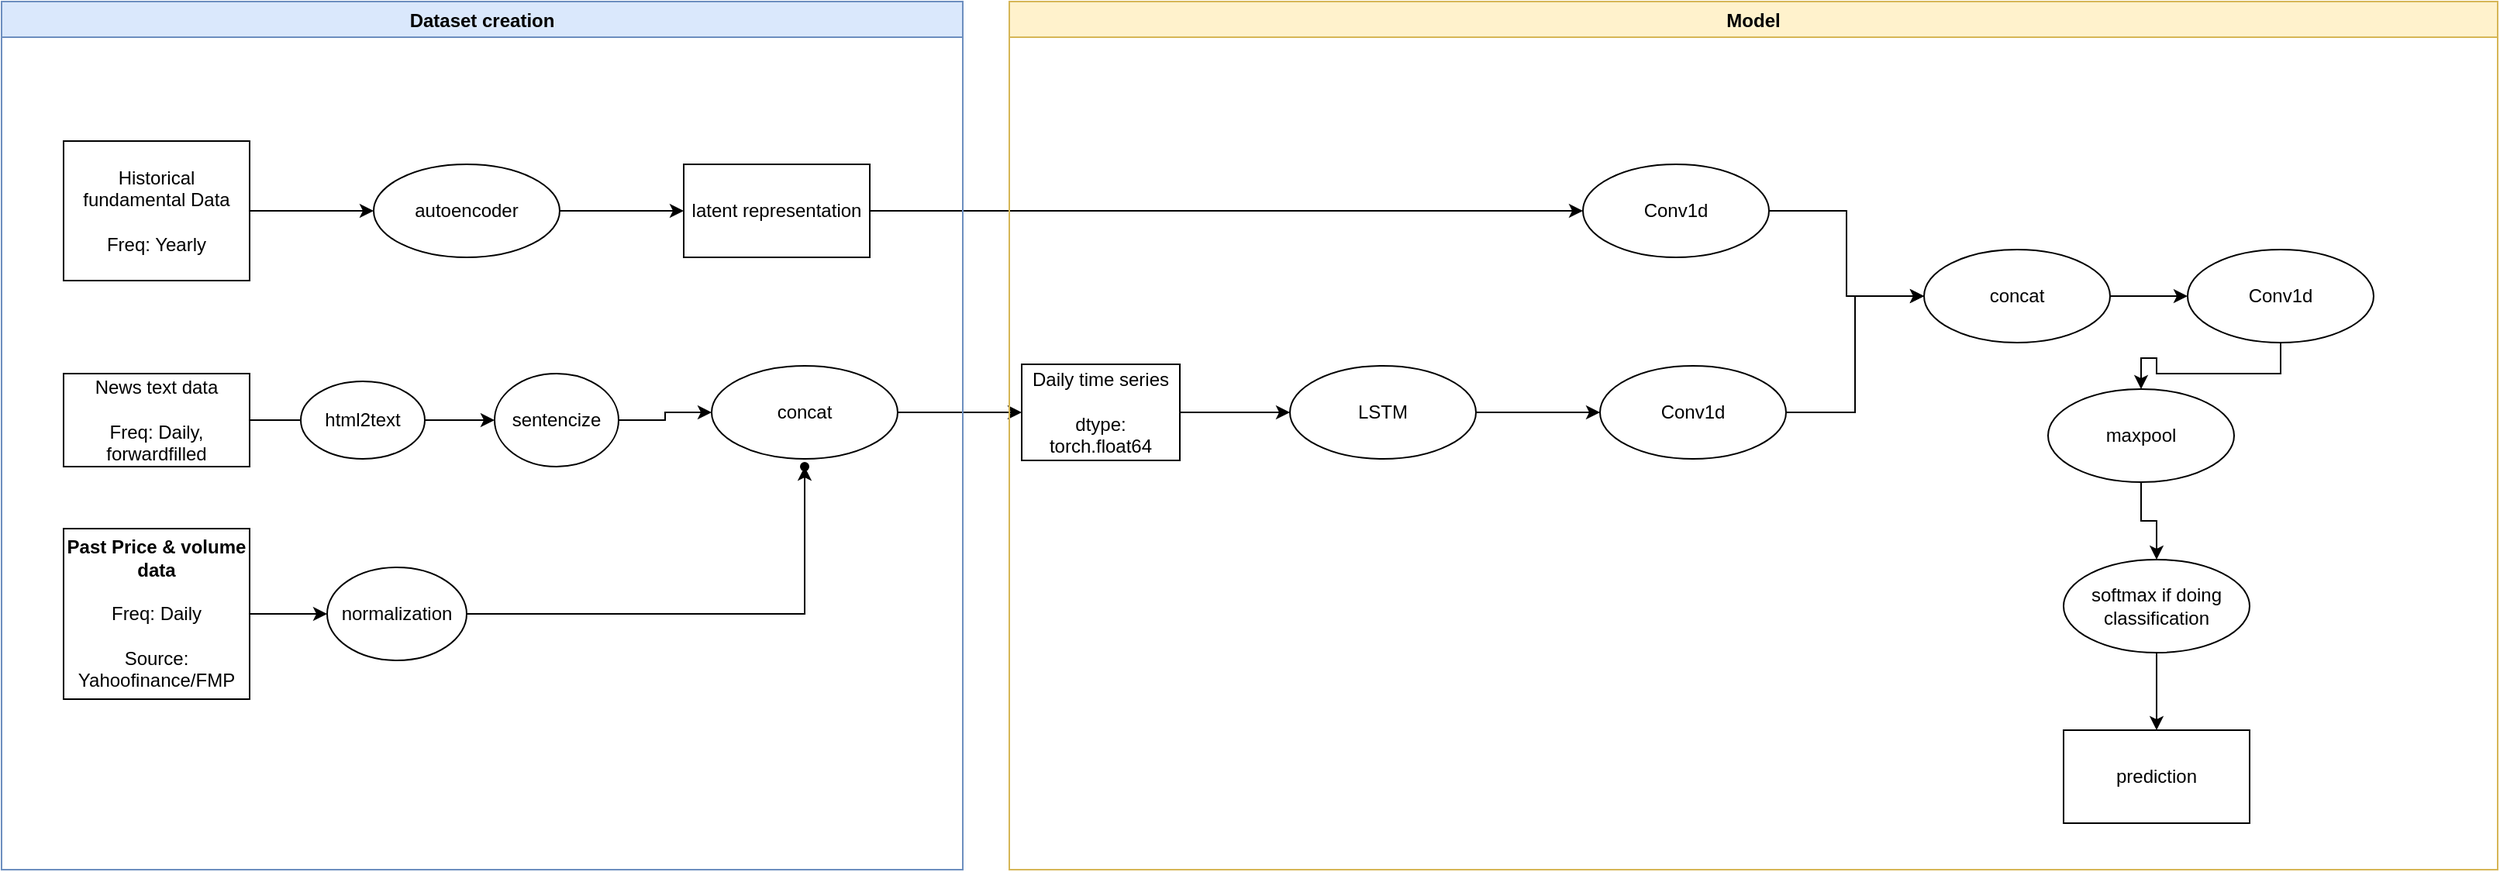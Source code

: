 <mxfile version="20.0.3" type="github">
  <diagram id="FNAxTN_3iXklGNbiLeHc" name="Page-1">
    <mxGraphModel dx="1324" dy="769" grid="1" gridSize="10" guides="1" tooltips="1" connect="1" arrows="1" fold="1" page="1" pageScale="1" pageWidth="850" pageHeight="1100" math="0" shadow="0">
      <root>
        <mxCell id="0" />
        <mxCell id="1" parent="0" />
        <mxCell id="85didcNxIVd2ZYdAyxNC-13" value="" style="edgeStyle=orthogonalEdgeStyle;rounded=0;orthogonalLoop=1;jettySize=auto;html=1;" edge="1" parent="1" source="85didcNxIVd2ZYdAyxNC-1" target="85didcNxIVd2ZYdAyxNC-12">
          <mxGeometry relative="1" as="geometry" />
        </mxCell>
        <mxCell id="85didcNxIVd2ZYdAyxNC-1" value="&lt;b&gt;Past Price &amp;amp; volume data&lt;br&gt;&lt;/b&gt;&lt;br&gt;Freq: Daily&lt;br&gt;&lt;br&gt;Source: Yahoofinance/FMP" style="rounded=0;whiteSpace=wrap;html=1;" vertex="1" parent="1">
          <mxGeometry x="70" y="440" width="120" height="110" as="geometry" />
        </mxCell>
        <mxCell id="85didcNxIVd2ZYdAyxNC-24" value="" style="edgeStyle=orthogonalEdgeStyle;rounded=0;orthogonalLoop=1;jettySize=auto;html=1;" edge="1" parent="1" source="85didcNxIVd2ZYdAyxNC-2" target="85didcNxIVd2ZYdAyxNC-23">
          <mxGeometry relative="1" as="geometry" />
        </mxCell>
        <mxCell id="85didcNxIVd2ZYdAyxNC-2" value="Historical fundamental Data&lt;br&gt;&lt;br&gt;Freq: Yearly" style="rounded=0;whiteSpace=wrap;html=1;" vertex="1" parent="1">
          <mxGeometry x="70" y="190" width="120" height="90" as="geometry" />
        </mxCell>
        <mxCell id="85didcNxIVd2ZYdAyxNC-5" value="" style="edgeStyle=orthogonalEdgeStyle;rounded=0;orthogonalLoop=1;jettySize=auto;html=1;" edge="1" parent="1" source="85didcNxIVd2ZYdAyxNC-3">
          <mxGeometry relative="1" as="geometry">
            <mxPoint x="270" y="370" as="targetPoint" />
          </mxGeometry>
        </mxCell>
        <mxCell id="85didcNxIVd2ZYdAyxNC-3" value="News text data&lt;br&gt;&lt;br&gt;Freq: Daily, forwardfilled" style="rounded=0;whiteSpace=wrap;html=1;" vertex="1" parent="1">
          <mxGeometry x="70" y="340" width="120" height="60" as="geometry" />
        </mxCell>
        <mxCell id="85didcNxIVd2ZYdAyxNC-9" value="" style="edgeStyle=orthogonalEdgeStyle;rounded=0;orthogonalLoop=1;jettySize=auto;html=1;" edge="1" parent="1" source="85didcNxIVd2ZYdAyxNC-6" target="85didcNxIVd2ZYdAyxNC-8">
          <mxGeometry relative="1" as="geometry" />
        </mxCell>
        <mxCell id="85didcNxIVd2ZYdAyxNC-6" value="html2text" style="ellipse;whiteSpace=wrap;html=1;rounded=0;" vertex="1" parent="1">
          <mxGeometry x="223" y="345" width="80" height="50" as="geometry" />
        </mxCell>
        <mxCell id="85didcNxIVd2ZYdAyxNC-18" value="" style="edgeStyle=orthogonalEdgeStyle;rounded=0;orthogonalLoop=1;jettySize=auto;html=1;" edge="1" parent="1" source="85didcNxIVd2ZYdAyxNC-8" target="85didcNxIVd2ZYdAyxNC-17">
          <mxGeometry relative="1" as="geometry" />
        </mxCell>
        <mxCell id="85didcNxIVd2ZYdAyxNC-8" value="sentencize" style="ellipse;whiteSpace=wrap;html=1;rounded=0;" vertex="1" parent="1">
          <mxGeometry x="348" y="340" width="80" height="60" as="geometry" />
        </mxCell>
        <mxCell id="85didcNxIVd2ZYdAyxNC-15" value="" style="edgeStyle=orthogonalEdgeStyle;rounded=0;orthogonalLoop=1;jettySize=auto;html=1;" edge="1" parent="1" source="85didcNxIVd2ZYdAyxNC-12" target="85didcNxIVd2ZYdAyxNC-14">
          <mxGeometry relative="1" as="geometry" />
        </mxCell>
        <mxCell id="85didcNxIVd2ZYdAyxNC-12" value="normalization" style="ellipse;whiteSpace=wrap;html=1;rounded=0;" vertex="1" parent="1">
          <mxGeometry x="240" y="465" width="90" height="60" as="geometry" />
        </mxCell>
        <mxCell id="85didcNxIVd2ZYdAyxNC-14" value="" style="shape=waypoint;sketch=0;size=6;pointerEvents=1;points=[];fillColor=default;resizable=0;rotatable=0;perimeter=centerPerimeter;snapToPoint=1;rounded=0;" vertex="1" parent="1">
          <mxGeometry x="528" y="380" width="40" height="40" as="geometry" />
        </mxCell>
        <mxCell id="85didcNxIVd2ZYdAyxNC-22" value="" style="edgeStyle=orthogonalEdgeStyle;rounded=0;orthogonalLoop=1;jettySize=auto;html=1;" edge="1" parent="1" source="85didcNxIVd2ZYdAyxNC-17" target="85didcNxIVd2ZYdAyxNC-21">
          <mxGeometry relative="1" as="geometry" />
        </mxCell>
        <mxCell id="85didcNxIVd2ZYdAyxNC-17" value="concat" style="ellipse;whiteSpace=wrap;html=1;rounded=0;" vertex="1" parent="1">
          <mxGeometry x="488" y="335" width="120" height="60" as="geometry" />
        </mxCell>
        <mxCell id="85didcNxIVd2ZYdAyxNC-30" value="" style="edgeStyle=orthogonalEdgeStyle;rounded=0;orthogonalLoop=1;jettySize=auto;html=1;" edge="1" parent="1" source="85didcNxIVd2ZYdAyxNC-21" target="85didcNxIVd2ZYdAyxNC-29">
          <mxGeometry relative="1" as="geometry" />
        </mxCell>
        <mxCell id="85didcNxIVd2ZYdAyxNC-21" value="Daily time series&lt;br&gt;&lt;br&gt;dtype: torch.float64" style="whiteSpace=wrap;html=1;rounded=0;" vertex="1" parent="1">
          <mxGeometry x="688" y="334" width="102" height="62" as="geometry" />
        </mxCell>
        <mxCell id="85didcNxIVd2ZYdAyxNC-26" value="" style="edgeStyle=orthogonalEdgeStyle;rounded=0;orthogonalLoop=1;jettySize=auto;html=1;" edge="1" parent="1" source="85didcNxIVd2ZYdAyxNC-23" target="85didcNxIVd2ZYdAyxNC-25">
          <mxGeometry relative="1" as="geometry" />
        </mxCell>
        <mxCell id="85didcNxIVd2ZYdAyxNC-23" value="autoencoder" style="ellipse;whiteSpace=wrap;html=1;rounded=0;" vertex="1" parent="1">
          <mxGeometry x="270" y="205" width="120" height="60" as="geometry" />
        </mxCell>
        <mxCell id="85didcNxIVd2ZYdAyxNC-34" value="" style="edgeStyle=orthogonalEdgeStyle;rounded=0;orthogonalLoop=1;jettySize=auto;html=1;" edge="1" parent="1" source="85didcNxIVd2ZYdAyxNC-25" target="85didcNxIVd2ZYdAyxNC-33">
          <mxGeometry relative="1" as="geometry" />
        </mxCell>
        <mxCell id="85didcNxIVd2ZYdAyxNC-25" value="latent representation" style="whiteSpace=wrap;html=1;rounded=0;" vertex="1" parent="1">
          <mxGeometry x="470" y="205" width="120" height="60" as="geometry" />
        </mxCell>
        <mxCell id="85didcNxIVd2ZYdAyxNC-32" value="" style="edgeStyle=orthogonalEdgeStyle;rounded=0;orthogonalLoop=1;jettySize=auto;html=1;" edge="1" parent="1" source="85didcNxIVd2ZYdAyxNC-29" target="85didcNxIVd2ZYdAyxNC-31">
          <mxGeometry relative="1" as="geometry" />
        </mxCell>
        <mxCell id="85didcNxIVd2ZYdAyxNC-29" value="LSTM" style="ellipse;whiteSpace=wrap;html=1;rounded=0;" vertex="1" parent="1">
          <mxGeometry x="861" y="335" width="120" height="60" as="geometry" />
        </mxCell>
        <mxCell id="85didcNxIVd2ZYdAyxNC-38" value="" style="edgeStyle=orthogonalEdgeStyle;rounded=0;orthogonalLoop=1;jettySize=auto;html=1;entryX=0;entryY=0.5;entryDx=0;entryDy=0;" edge="1" parent="1" source="85didcNxIVd2ZYdAyxNC-31" target="85didcNxIVd2ZYdAyxNC-35">
          <mxGeometry relative="1" as="geometry">
            <mxPoint x="1310" y="290" as="targetPoint" />
          </mxGeometry>
        </mxCell>
        <mxCell id="85didcNxIVd2ZYdAyxNC-31" value="Conv1d" style="ellipse;whiteSpace=wrap;html=1;rounded=0;" vertex="1" parent="1">
          <mxGeometry x="1061" y="335" width="120" height="60" as="geometry" />
        </mxCell>
        <mxCell id="85didcNxIVd2ZYdAyxNC-36" value="" style="edgeStyle=orthogonalEdgeStyle;rounded=0;orthogonalLoop=1;jettySize=auto;html=1;" edge="1" parent="1" source="85didcNxIVd2ZYdAyxNC-33" target="85didcNxIVd2ZYdAyxNC-35">
          <mxGeometry relative="1" as="geometry" />
        </mxCell>
        <mxCell id="85didcNxIVd2ZYdAyxNC-33" value="Conv1d" style="ellipse;whiteSpace=wrap;html=1;rounded=0;" vertex="1" parent="1">
          <mxGeometry x="1050" y="205" width="120" height="60" as="geometry" />
        </mxCell>
        <mxCell id="85didcNxIVd2ZYdAyxNC-41" value="" style="edgeStyle=orthogonalEdgeStyle;rounded=0;orthogonalLoop=1;jettySize=auto;html=1;" edge="1" parent="1" source="85didcNxIVd2ZYdAyxNC-35" target="85didcNxIVd2ZYdAyxNC-40">
          <mxGeometry relative="1" as="geometry" />
        </mxCell>
        <mxCell id="85didcNxIVd2ZYdAyxNC-35" value="concat" style="ellipse;whiteSpace=wrap;html=1;rounded=0;" vertex="1" parent="1">
          <mxGeometry x="1270" y="260" width="120" height="60" as="geometry" />
        </mxCell>
        <mxCell id="85didcNxIVd2ZYdAyxNC-39" value="Dataset creation" style="swimlane;fillColor=#dae8fc;strokeColor=#6c8ebf;" vertex="1" parent="1">
          <mxGeometry x="30" y="100" width="620" height="560" as="geometry" />
        </mxCell>
        <mxCell id="85didcNxIVd2ZYdAyxNC-43" value="" style="edgeStyle=orthogonalEdgeStyle;rounded=0;orthogonalLoop=1;jettySize=auto;html=1;" edge="1" parent="1" source="85didcNxIVd2ZYdAyxNC-40" target="85didcNxIVd2ZYdAyxNC-42">
          <mxGeometry relative="1" as="geometry" />
        </mxCell>
        <mxCell id="85didcNxIVd2ZYdAyxNC-40" value="Conv1d" style="ellipse;whiteSpace=wrap;html=1;rounded=0;" vertex="1" parent="1">
          <mxGeometry x="1440" y="260" width="120" height="60" as="geometry" />
        </mxCell>
        <mxCell id="85didcNxIVd2ZYdAyxNC-45" value="" style="edgeStyle=orthogonalEdgeStyle;rounded=0;orthogonalLoop=1;jettySize=auto;html=1;entryX=0.5;entryY=0;entryDx=0;entryDy=0;" edge="1" parent="1" source="85didcNxIVd2ZYdAyxNC-42" target="85didcNxIVd2ZYdAyxNC-47">
          <mxGeometry relative="1" as="geometry">
            <mxPoint x="1790" y="290" as="targetPoint" />
          </mxGeometry>
        </mxCell>
        <mxCell id="85didcNxIVd2ZYdAyxNC-42" value="maxpool" style="ellipse;whiteSpace=wrap;html=1;rounded=0;" vertex="1" parent="1">
          <mxGeometry x="1350" y="350" width="120" height="60" as="geometry" />
        </mxCell>
        <mxCell id="85didcNxIVd2ZYdAyxNC-46" value="prediction" style="rounded=0;whiteSpace=wrap;html=1;" vertex="1" parent="1">
          <mxGeometry x="1360" y="570" width="120" height="60" as="geometry" />
        </mxCell>
        <mxCell id="85didcNxIVd2ZYdAyxNC-50" value="" style="edgeStyle=orthogonalEdgeStyle;rounded=0;orthogonalLoop=1;jettySize=auto;html=1;" edge="1" parent="1" source="85didcNxIVd2ZYdAyxNC-47" target="85didcNxIVd2ZYdAyxNC-46">
          <mxGeometry relative="1" as="geometry" />
        </mxCell>
        <mxCell id="85didcNxIVd2ZYdAyxNC-47" value="softmax if doing classification" style="ellipse;whiteSpace=wrap;html=1;rounded=0;" vertex="1" parent="1">
          <mxGeometry x="1360" y="460" width="120" height="60" as="geometry" />
        </mxCell>
        <mxCell id="85didcNxIVd2ZYdAyxNC-51" value="Model" style="swimlane;fillColor=#fff2cc;strokeColor=#d6b656;" vertex="1" parent="1">
          <mxGeometry x="680" y="100" width="960" height="560" as="geometry" />
        </mxCell>
      </root>
    </mxGraphModel>
  </diagram>
</mxfile>
